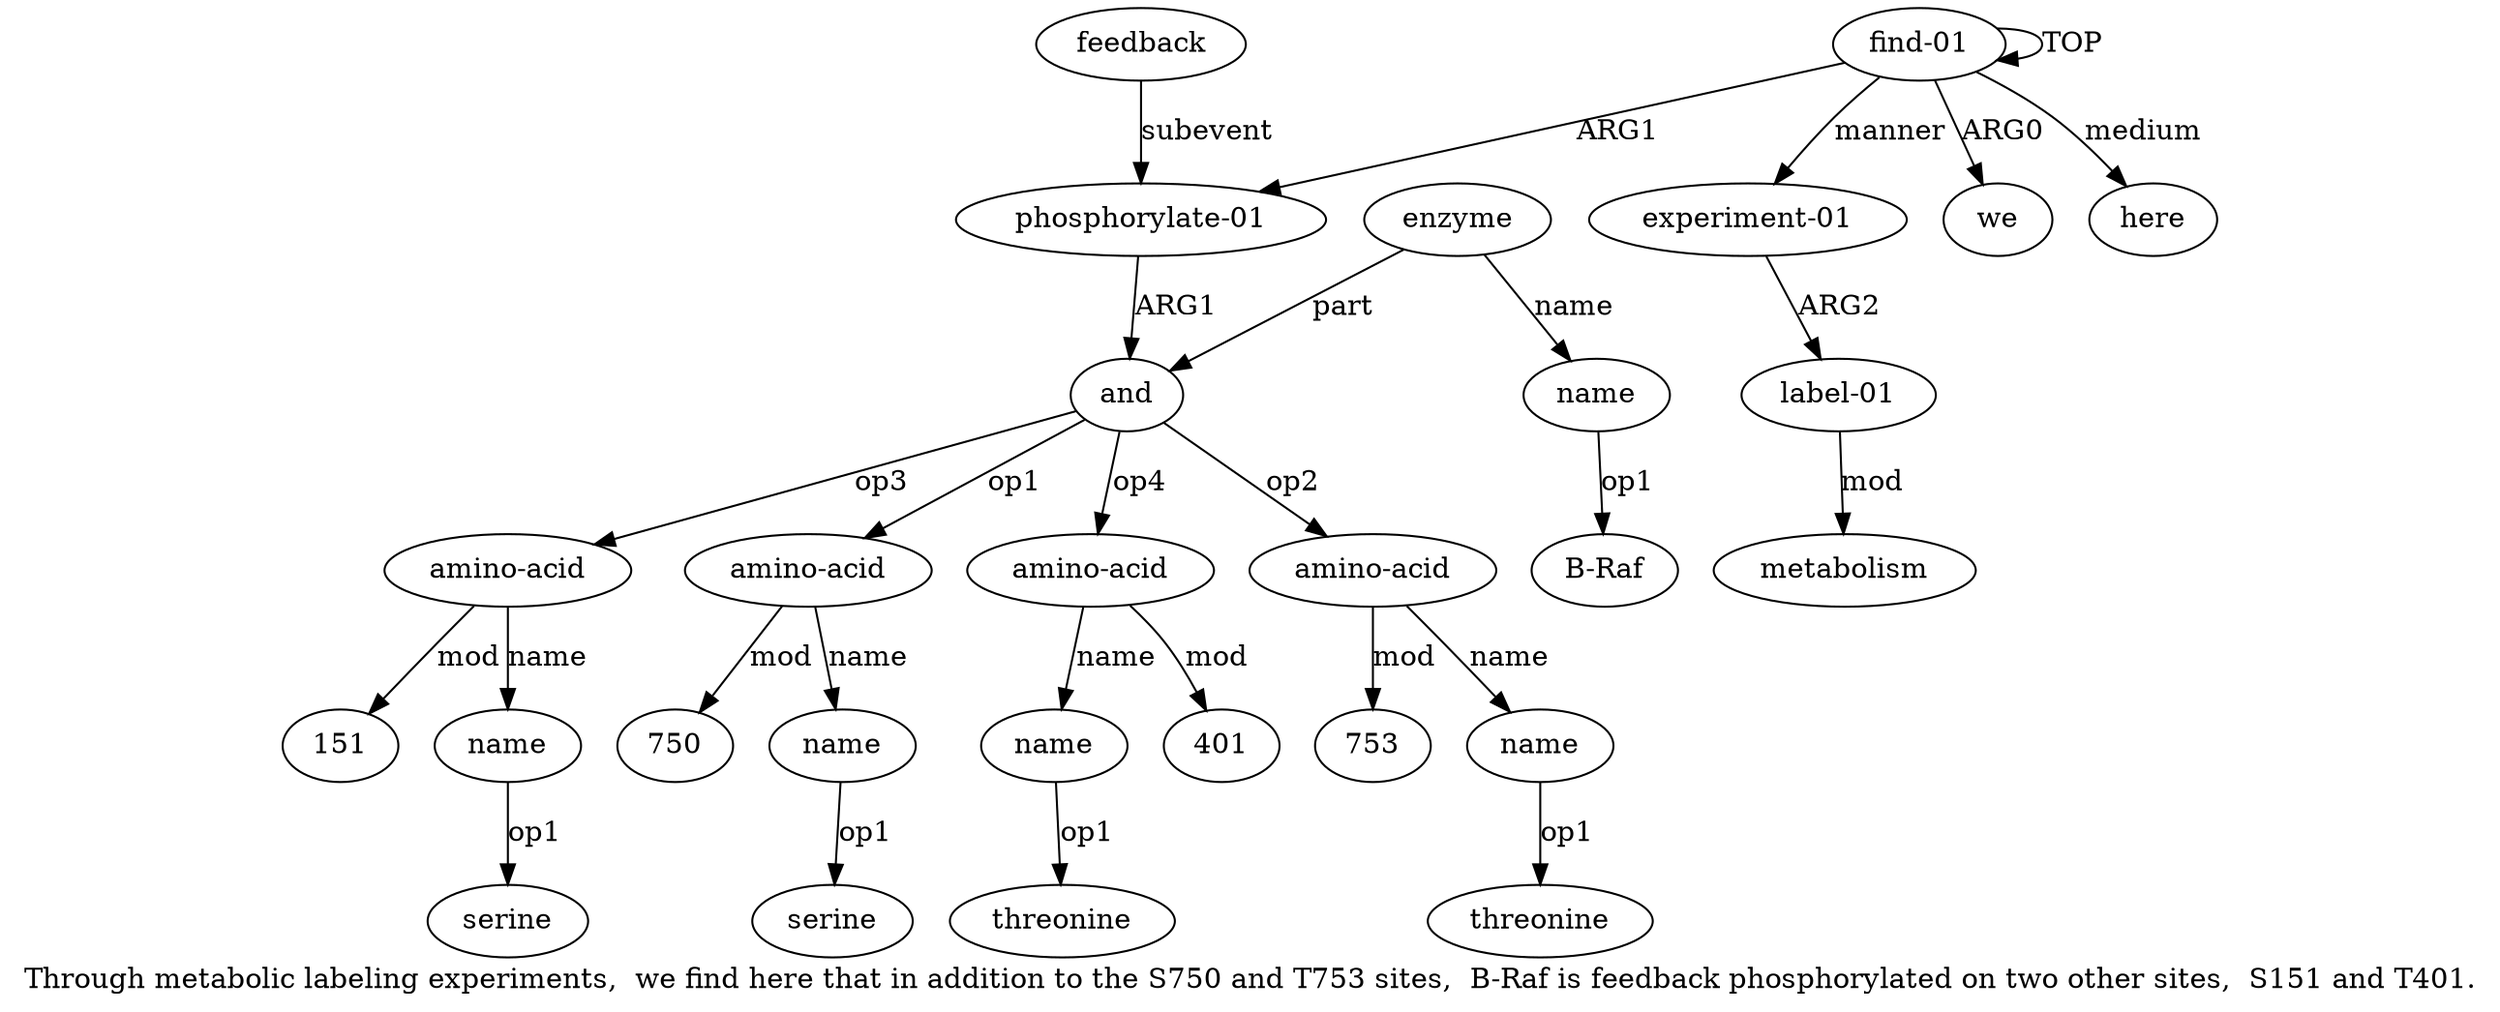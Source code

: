 digraph  {
	graph [label="Through metabolic labeling experiments,  we find here that in addition to the S750 and T753 sites,  B-Raf is feedback phosphorylated \
on two other sites,  S151 and T401."];
	node [label="\N"];
	"a4 750"	 [color=black,
		gold_ind=-1,
		gold_label=750,
		label=750,
		test_ind=-1,
		test_label=750];
	"a11 threonine"	 [color=black,
		gold_ind=-1,
		gold_label=threonine,
		label=threonine,
		test_ind=-1,
		test_label=threonine];
	"a8 151"	 [color=black,
		gold_ind=-1,
		gold_label=151,
		label=151,
		test_ind=-1,
		test_label=151];
	"a6 753"	 [color=black,
		gold_ind=-1,
		gold_label=753,
		label=753,
		test_ind=-1,
		test_label=753];
	"a13 B-Raf"	 [color=black,
		gold_ind=-1,
		gold_label="B-Raf",
		label="B-Raf",
		test_ind=-1,
		test_label="B-Raf"];
	"a5 serine"	 [color=black,
		gold_ind=-1,
		gold_label=serine,
		label=serine,
		test_ind=-1,
		test_label=serine];
	a15	 [color=black,
		gold_ind=15,
		gold_label=here,
		label=here,
		test_ind=15,
		test_label=here];
	a14	 [color=black,
		gold_ind=14,
		gold_label=feedback,
		label=feedback,
		test_ind=14,
		test_label=feedback];
	a2	 [color=black,
		gold_ind=2,
		gold_label="phosphorylate-01",
		label="phosphorylate-01",
		test_ind=2,
		test_label="phosphorylate-01"];
	a14 -> a2 [key=0,
	color=black,
	gold_label=subevent,
	label=subevent,
	test_label=subevent];
a17 [color=black,
	gold_ind=17,
	gold_label="label-01",
	label="label-01",
	test_ind=17,
	test_label="label-01"];
a18 [color=black,
	gold_ind=18,
	gold_label=metabolism,
	label=metabolism,
	test_ind=18,
	test_label=metabolism];
a17 -> a18 [key=0,
color=black,
gold_label=mod,
label=mod,
test_label=mod];
a16 [color=black,
gold_ind=16,
gold_label="experiment-01",
label="experiment-01",
test_ind=16,
test_label="experiment-01"];
a16 -> a17 [key=0,
color=black,
gold_label=ARG2,
label=ARG2,
test_label=ARG2];
a11 [color=black,
gold_ind=11,
gold_label=name,
label=name,
test_ind=11,
test_label=name];
a11 -> "a11 threonine" [key=0,
color=black,
gold_label=op1,
label=op1,
test_label=op1];
a10 [color=black,
gold_ind=10,
gold_label="amino-acid",
label="amino-acid",
test_ind=10,
test_label="amino-acid"];
a10 -> a11 [key=0,
color=black,
gold_label=name,
label=name,
test_label=name];
"a10 401" [color=black,
gold_ind=-1,
gold_label=401,
label=401,
test_ind=-1,
test_label=401];
a10 -> "a10 401" [key=0,
color=black,
gold_label=mod,
label=mod,
test_label=mod];
a13 [color=black,
gold_ind=13,
gold_label=name,
label=name,
test_ind=13,
test_label=name];
a13 -> "a13 B-Raf" [key=0,
color=black,
gold_label=op1,
label=op1,
test_label=op1];
a12 [color=black,
gold_ind=12,
gold_label=enzyme,
label=enzyme,
test_ind=12,
test_label=enzyme];
a12 -> a13 [key=0,
color=black,
gold_label=name,
label=name,
test_label=name];
a3 [color=black,
gold_ind=3,
gold_label=and,
label=and,
test_ind=3,
test_label=and];
a12 -> a3 [key=0,
color=black,
gold_label=part,
label=part,
test_label=part];
"a9 serine" [color=black,
gold_ind=-1,
gold_label=serine,
label=serine,
test_ind=-1,
test_label=serine];
a1 [color=black,
gold_ind=1,
gold_label=we,
label=we,
test_ind=1,
test_label=we];
a0 [color=black,
gold_ind=0,
gold_label="find-01",
label="find-01",
test_ind=0,
test_label="find-01"];
a0 -> a15 [key=0,
color=black,
gold_label=medium,
label=medium,
test_label=medium];
a0 -> a16 [key=0,
color=black,
gold_label=manner,
label=manner,
test_label=manner];
a0 -> a1 [key=0,
color=black,
gold_label=ARG0,
label=ARG0,
test_label=ARG0];
a0 -> a0 [key=0,
color=black,
gold_label=TOP,
label=TOP,
test_label=TOP];
a0 -> a2 [key=0,
color=black,
gold_label=ARG1,
label=ARG1,
test_label=ARG1];
a3 -> a10 [key=0,
color=black,
gold_label=op4,
label=op4,
test_label=op4];
a4 [color=black,
gold_ind=4,
gold_label="amino-acid",
label="amino-acid",
test_ind=4,
test_label="amino-acid"];
a3 -> a4 [key=0,
color=black,
gold_label=op1,
label=op1,
test_label=op1];
a6 [color=black,
gold_ind=6,
gold_label="amino-acid",
label="amino-acid",
test_ind=6,
test_label="amino-acid"];
a3 -> a6 [key=0,
color=black,
gold_label=op2,
label=op2,
test_label=op2];
a8 [color=black,
gold_ind=8,
gold_label="amino-acid",
label="amino-acid",
test_ind=8,
test_label="amino-acid"];
a3 -> a8 [key=0,
color=black,
gold_label=op3,
label=op3,
test_label=op3];
a2 -> a3 [key=0,
color=black,
gold_label=ARG1,
label=ARG1,
test_label=ARG1];
a5 [color=black,
gold_ind=5,
gold_label=name,
label=name,
test_ind=5,
test_label=name];
a5 -> "a5 serine" [key=0,
color=black,
gold_label=op1,
label=op1,
test_label=op1];
a4 -> "a4 750" [key=0,
color=black,
gold_label=mod,
label=mod,
test_label=mod];
a4 -> a5 [key=0,
color=black,
gold_label=name,
label=name,
test_label=name];
a7 [color=black,
gold_ind=7,
gold_label=name,
label=name,
test_ind=7,
test_label=name];
"a7 threonine" [color=black,
gold_ind=-1,
gold_label=threonine,
label=threonine,
test_ind=-1,
test_label=threonine];
a7 -> "a7 threonine" [key=0,
color=black,
gold_label=op1,
label=op1,
test_label=op1];
a6 -> "a6 753" [key=0,
color=black,
gold_label=mod,
label=mod,
test_label=mod];
a6 -> a7 [key=0,
color=black,
gold_label=name,
label=name,
test_label=name];
a9 [color=black,
gold_ind=9,
gold_label=name,
label=name,
test_ind=9,
test_label=name];
a9 -> "a9 serine" [key=0,
color=black,
gold_label=op1,
label=op1,
test_label=op1];
a8 -> "a8 151" [key=0,
color=black,
gold_label=mod,
label=mod,
test_label=mod];
a8 -> a9 [key=0,
color=black,
gold_label=name,
label=name,
test_label=name];
}
